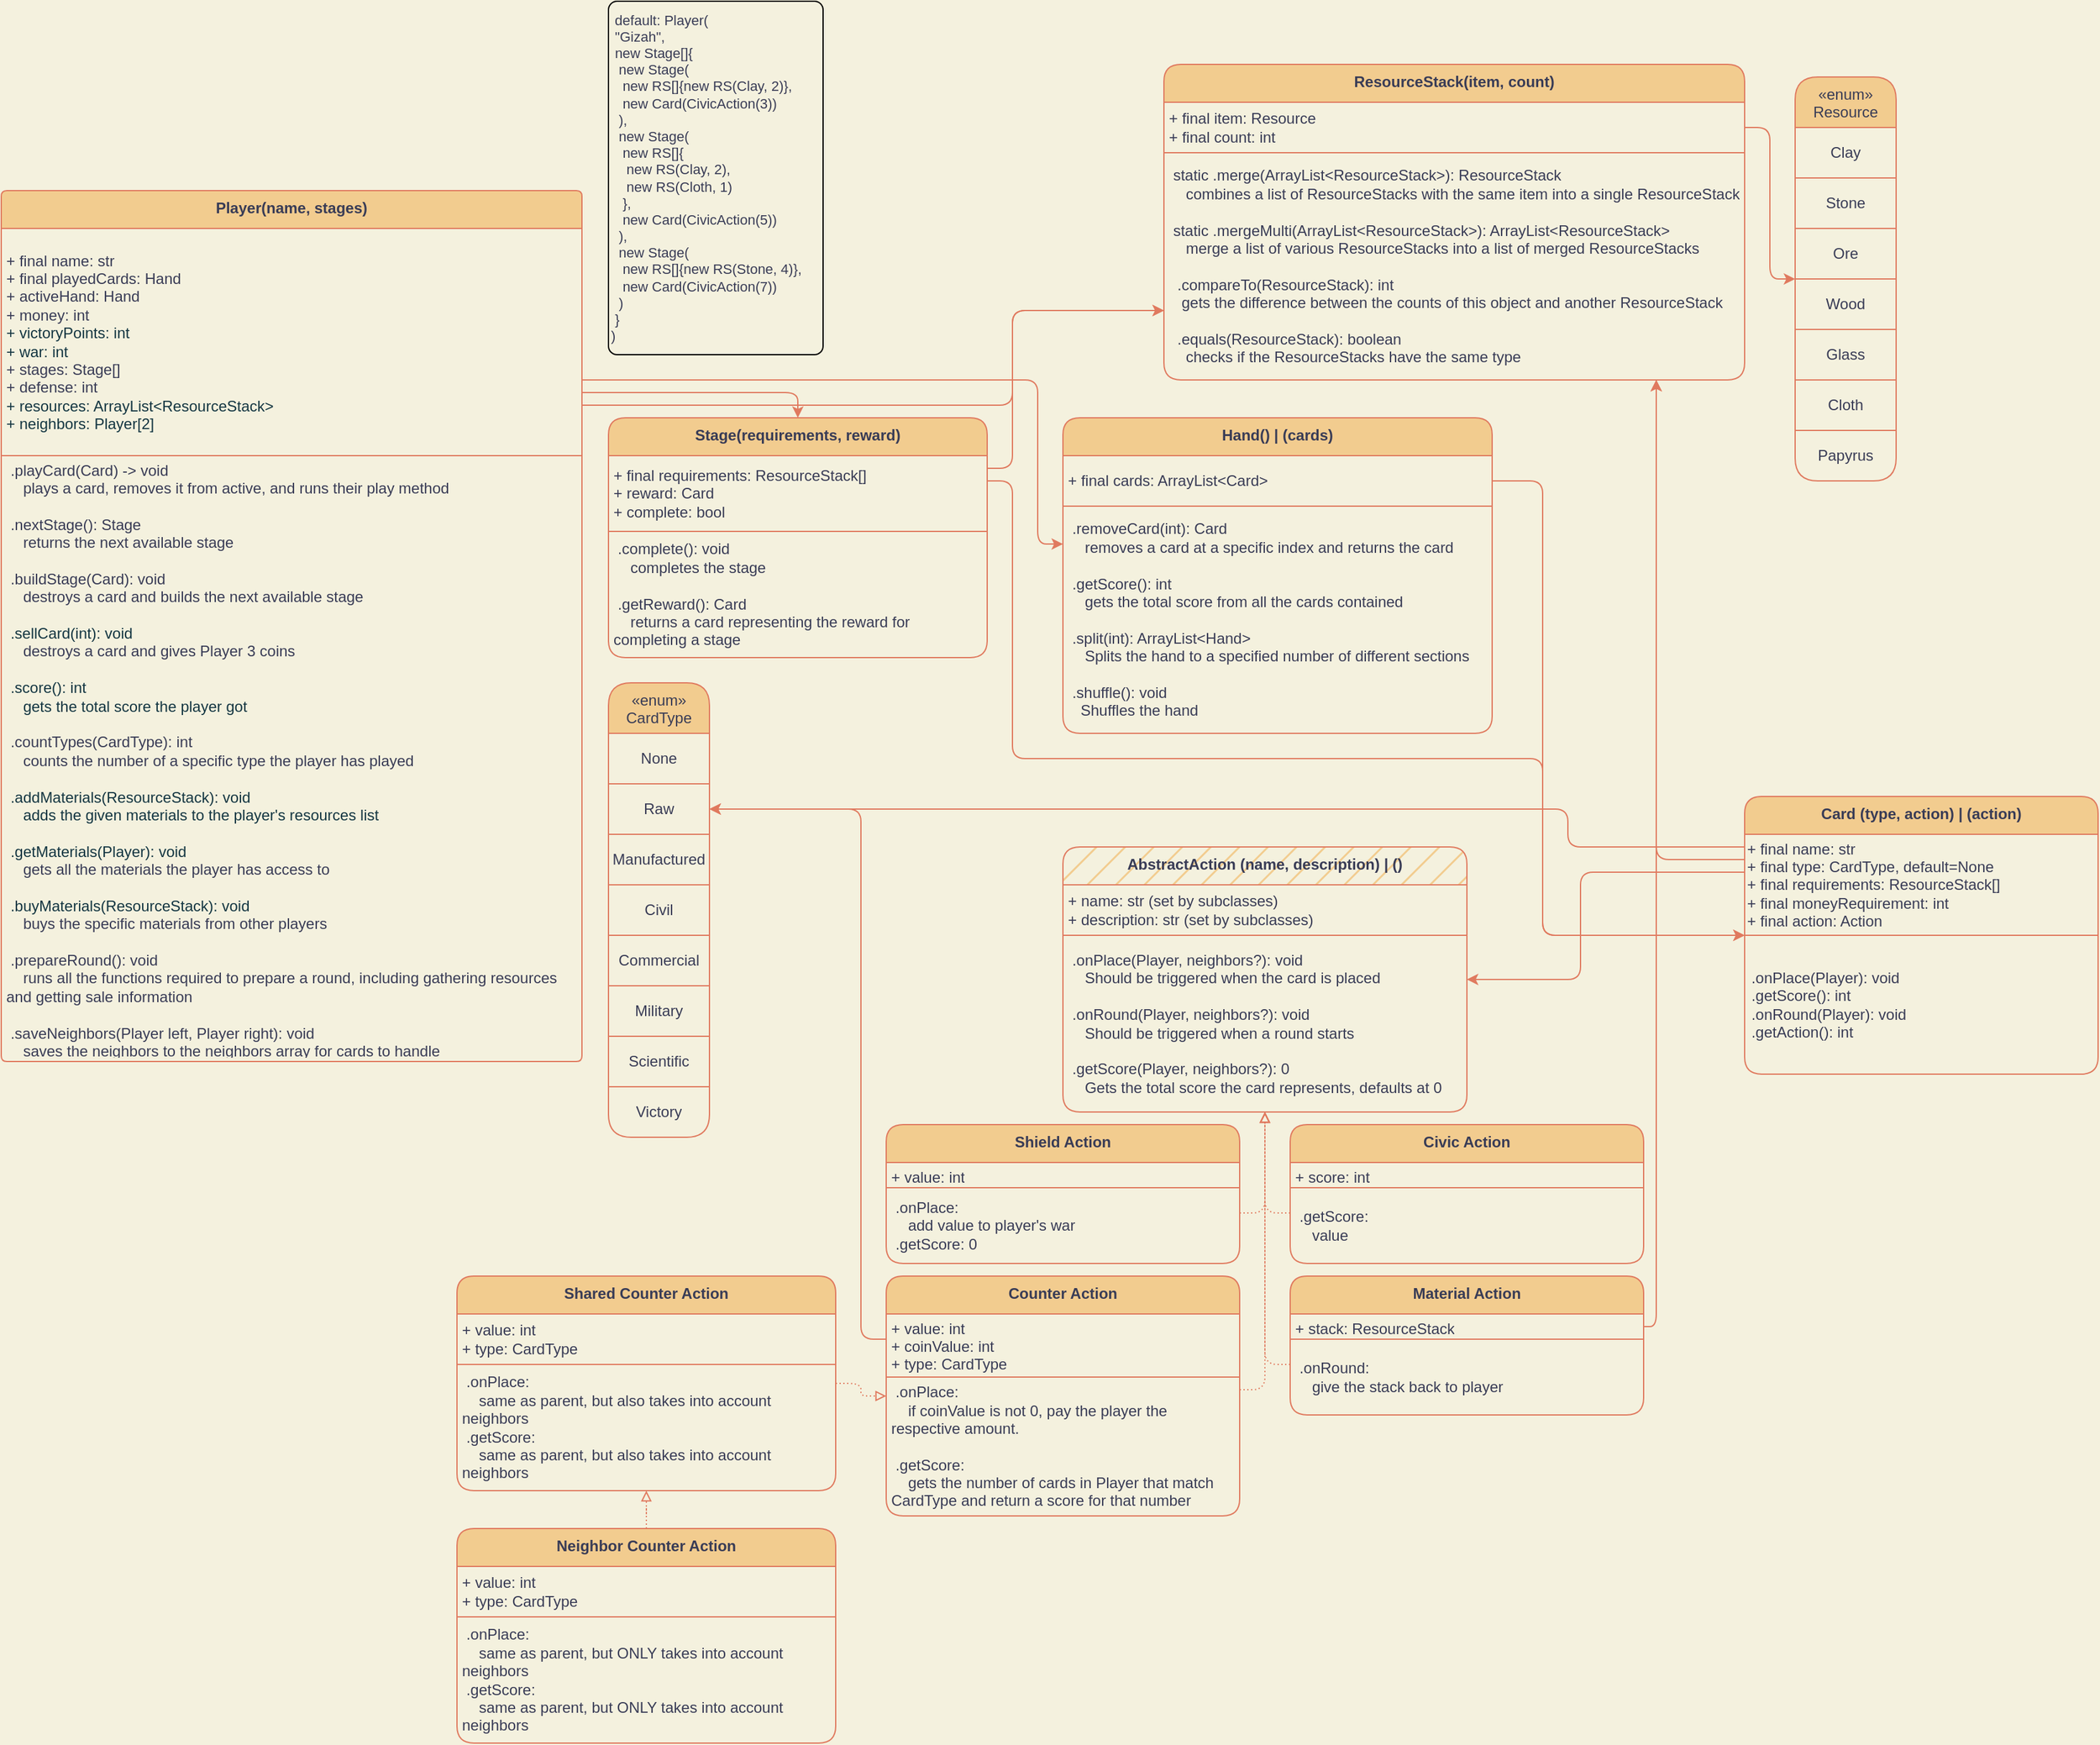 <mxfile version="21.2.8" type="device">
  <diagram id="R2lEEEUBdFMjLlhIrx00" name="Page-1">
    <mxGraphModel dx="1434" dy="1725" grid="1" gridSize="5" guides="1" tooltips="1" connect="1" arrows="1" fold="1" page="1" pageScale="1" pageWidth="1100" pageHeight="850" background="#F4F1DE" math="1" shadow="0" extFonts="Permanent Marker^https://fonts.googleapis.com/css?family=Permanent+Marker">
      <root>
        <mxCell id="0" />
        <mxCell id="1" parent="0" />
        <mxCell id="bpWkmBC9J1Y-tORT5dhZ-85" value="«enum»&#xa;Resource" style="shape=table;startSize=40;container=1;collapsible=0;childLayout=tableLayout;labelBackgroundColor=none;fillColor=#F2CC8F;strokeColor=#E07A5F;fontColor=#393C56;rounded=1;" parent="1" vertex="1">
          <mxGeometry x="1440" y="-180" width="80" height="320" as="geometry" />
        </mxCell>
        <mxCell id="bpWkmBC9J1Y-tORT5dhZ-86" value="" style="shape=tableRow;horizontal=0;startSize=0;swimlaneHead=0;swimlaneBody=0;top=0;left=0;bottom=0;right=0;collapsible=0;dropTarget=0;fillColor=none;points=[[0,0.5],[1,0.5]];portConstraint=eastwest;labelBackgroundColor=none;strokeColor=#E07A5F;fontColor=#393C56;rounded=1;" parent="bpWkmBC9J1Y-tORT5dhZ-85" vertex="1">
          <mxGeometry y="40" width="80" height="40" as="geometry" />
        </mxCell>
        <mxCell id="bpWkmBC9J1Y-tORT5dhZ-87" value="Clay" style="shape=partialRectangle;html=1;whiteSpace=wrap;connectable=0;overflow=hidden;fillColor=none;top=0;left=0;bottom=0;right=0;pointerEvents=1;labelBackgroundColor=none;strokeColor=#E07A5F;fontColor=#393C56;rounded=1;" parent="bpWkmBC9J1Y-tORT5dhZ-86" vertex="1">
          <mxGeometry width="80" height="40" as="geometry">
            <mxRectangle width="80" height="40" as="alternateBounds" />
          </mxGeometry>
        </mxCell>
        <mxCell id="bpWkmBC9J1Y-tORT5dhZ-88" value="" style="shape=tableRow;horizontal=0;startSize=0;swimlaneHead=0;swimlaneBody=0;top=0;left=0;bottom=0;right=0;collapsible=0;dropTarget=0;fillColor=none;points=[[0,0.5],[1,0.5]];portConstraint=eastwest;labelBackgroundColor=none;strokeColor=#E07A5F;fontColor=#393C56;rounded=1;" parent="bpWkmBC9J1Y-tORT5dhZ-85" vertex="1">
          <mxGeometry y="80" width="80" height="40" as="geometry" />
        </mxCell>
        <mxCell id="bpWkmBC9J1Y-tORT5dhZ-89" value="Stone" style="shape=partialRectangle;html=1;whiteSpace=wrap;connectable=0;overflow=hidden;fillColor=none;top=0;left=0;bottom=0;right=0;pointerEvents=1;labelBackgroundColor=none;strokeColor=#E07A5F;fontColor=#393C56;rounded=1;" parent="bpWkmBC9J1Y-tORT5dhZ-88" vertex="1">
          <mxGeometry width="80" height="40" as="geometry">
            <mxRectangle width="80" height="40" as="alternateBounds" />
          </mxGeometry>
        </mxCell>
        <mxCell id="bpWkmBC9J1Y-tORT5dhZ-90" value="" style="shape=tableRow;horizontal=0;startSize=0;swimlaneHead=0;swimlaneBody=0;top=0;left=0;bottom=0;right=0;collapsible=0;dropTarget=0;fillColor=none;points=[[0,0.5],[1,0.5]];portConstraint=eastwest;labelBackgroundColor=none;strokeColor=#E07A5F;fontColor=#393C56;rounded=1;" parent="bpWkmBC9J1Y-tORT5dhZ-85" vertex="1">
          <mxGeometry y="120" width="80" height="40" as="geometry" />
        </mxCell>
        <mxCell id="bpWkmBC9J1Y-tORT5dhZ-91" value="Ore" style="shape=partialRectangle;html=1;whiteSpace=wrap;connectable=0;overflow=hidden;fillColor=none;top=0;left=0;bottom=0;right=0;pointerEvents=1;labelBackgroundColor=none;strokeColor=#E07A5F;fontColor=#393C56;rounded=1;" parent="bpWkmBC9J1Y-tORT5dhZ-90" vertex="1">
          <mxGeometry width="80" height="40" as="geometry">
            <mxRectangle width="80" height="40" as="alternateBounds" />
          </mxGeometry>
        </mxCell>
        <mxCell id="bpWkmBC9J1Y-tORT5dhZ-92" value="" style="shape=tableRow;horizontal=0;startSize=0;swimlaneHead=0;swimlaneBody=0;top=0;left=0;bottom=0;right=0;collapsible=0;dropTarget=0;fillColor=none;points=[[0,0.5],[1,0.5]];portConstraint=eastwest;labelBackgroundColor=none;strokeColor=#E07A5F;fontColor=#393C56;rounded=1;" parent="bpWkmBC9J1Y-tORT5dhZ-85" vertex="1">
          <mxGeometry y="160" width="80" height="40" as="geometry" />
        </mxCell>
        <mxCell id="bpWkmBC9J1Y-tORT5dhZ-93" value="Wood" style="shape=partialRectangle;html=1;whiteSpace=wrap;connectable=0;overflow=hidden;fillColor=none;top=0;left=0;bottom=0;right=0;pointerEvents=1;labelBackgroundColor=none;strokeColor=#E07A5F;fontColor=#393C56;rounded=1;" parent="bpWkmBC9J1Y-tORT5dhZ-92" vertex="1">
          <mxGeometry width="80" height="40" as="geometry">
            <mxRectangle width="80" height="40" as="alternateBounds" />
          </mxGeometry>
        </mxCell>
        <mxCell id="bpWkmBC9J1Y-tORT5dhZ-94" value="" style="shape=tableRow;horizontal=0;startSize=0;swimlaneHead=0;swimlaneBody=0;top=0;left=0;bottom=0;right=0;collapsible=0;dropTarget=0;fillColor=none;points=[[0,0.5],[1,0.5]];portConstraint=eastwest;labelBackgroundColor=none;strokeColor=#E07A5F;fontColor=#393C56;rounded=1;" parent="bpWkmBC9J1Y-tORT5dhZ-85" vertex="1">
          <mxGeometry y="200" width="80" height="40" as="geometry" />
        </mxCell>
        <mxCell id="bpWkmBC9J1Y-tORT5dhZ-95" value="Glass" style="shape=partialRectangle;html=1;whiteSpace=wrap;connectable=0;overflow=hidden;fillColor=none;top=0;left=0;bottom=0;right=0;pointerEvents=1;labelBackgroundColor=none;strokeColor=#E07A5F;fontColor=#393C56;rounded=1;" parent="bpWkmBC9J1Y-tORT5dhZ-94" vertex="1">
          <mxGeometry width="80" height="40" as="geometry">
            <mxRectangle width="80" height="40" as="alternateBounds" />
          </mxGeometry>
        </mxCell>
        <mxCell id="bpWkmBC9J1Y-tORT5dhZ-96" value="" style="shape=tableRow;horizontal=0;startSize=0;swimlaneHead=0;swimlaneBody=0;top=0;left=0;bottom=0;right=0;collapsible=0;dropTarget=0;fillColor=none;points=[[0,0.5],[1,0.5]];portConstraint=eastwest;labelBackgroundColor=none;strokeColor=#E07A5F;fontColor=#393C56;rounded=1;" parent="bpWkmBC9J1Y-tORT5dhZ-85" vertex="1">
          <mxGeometry y="240" width="80" height="40" as="geometry" />
        </mxCell>
        <mxCell id="bpWkmBC9J1Y-tORT5dhZ-97" value="Cloth" style="shape=partialRectangle;html=1;whiteSpace=wrap;connectable=0;overflow=hidden;fillColor=none;top=0;left=0;bottom=0;right=0;pointerEvents=1;labelBackgroundColor=none;strokeColor=#E07A5F;fontColor=#393C56;rounded=1;" parent="bpWkmBC9J1Y-tORT5dhZ-96" vertex="1">
          <mxGeometry width="80" height="40" as="geometry">
            <mxRectangle width="80" height="40" as="alternateBounds" />
          </mxGeometry>
        </mxCell>
        <mxCell id="bpWkmBC9J1Y-tORT5dhZ-98" value="" style="shape=tableRow;horizontal=0;startSize=0;swimlaneHead=0;swimlaneBody=0;top=0;left=0;bottom=0;right=0;collapsible=0;dropTarget=0;fillColor=none;points=[[0,0.5],[1,0.5]];portConstraint=eastwest;labelBackgroundColor=none;strokeColor=#E07A5F;fontColor=#393C56;rounded=1;" parent="bpWkmBC9J1Y-tORT5dhZ-85" vertex="1">
          <mxGeometry y="280" width="80" height="40" as="geometry" />
        </mxCell>
        <mxCell id="bpWkmBC9J1Y-tORT5dhZ-99" value="Papyrus" style="shape=partialRectangle;html=1;whiteSpace=wrap;connectable=0;overflow=hidden;fillColor=none;top=0;left=0;bottom=0;right=0;pointerEvents=1;labelBackgroundColor=none;strokeColor=#E07A5F;fontColor=#393C56;rounded=1;" parent="bpWkmBC9J1Y-tORT5dhZ-98" vertex="1">
          <mxGeometry width="80" height="40" as="geometry">
            <mxRectangle width="80" height="40" as="alternateBounds" />
          </mxGeometry>
        </mxCell>
        <mxCell id="bpWkmBC9J1Y-tORT5dhZ-109" value="«enum»&#xa;CardType" style="shape=table;startSize=40;container=1;collapsible=0;childLayout=tableLayout;labelBackgroundColor=none;fillColor=#F2CC8F;strokeColor=#E07A5F;fontColor=#393C56;rounded=1;" parent="1" vertex="1">
          <mxGeometry x="500" y="300" width="80" height="360" as="geometry" />
        </mxCell>
        <mxCell id="yg4UU_rE1N4tUH1ldanF-36" style="shape=tableRow;horizontal=0;startSize=0;swimlaneHead=0;swimlaneBody=0;top=0;left=0;bottom=0;right=0;collapsible=0;dropTarget=0;fillColor=none;points=[[0,0.5],[1,0.5]];portConstraint=eastwest;labelBackgroundColor=none;strokeColor=#E07A5F;fontColor=#393C56;rounded=1;" parent="bpWkmBC9J1Y-tORT5dhZ-109" vertex="1">
          <mxGeometry y="40" width="80" height="40" as="geometry" />
        </mxCell>
        <mxCell id="yg4UU_rE1N4tUH1ldanF-37" value="None" style="shape=partialRectangle;html=1;whiteSpace=wrap;connectable=0;overflow=hidden;fillColor=none;top=0;left=0;bottom=0;right=0;pointerEvents=1;labelBackgroundColor=none;strokeColor=#E07A5F;fontColor=#393C56;rounded=1;" parent="yg4UU_rE1N4tUH1ldanF-36" vertex="1">
          <mxGeometry width="80" height="40" as="geometry">
            <mxRectangle width="80" height="40" as="alternateBounds" />
          </mxGeometry>
        </mxCell>
        <mxCell id="Q0wWc361tSePcyOyGmPR-1" style="shape=tableRow;horizontal=0;startSize=0;swimlaneHead=0;swimlaneBody=0;top=0;left=0;bottom=0;right=0;collapsible=0;dropTarget=0;fillColor=none;points=[[0,0.5],[1,0.5]];portConstraint=eastwest;labelBackgroundColor=none;strokeColor=#E07A5F;fontColor=#393C56;rounded=1;" parent="bpWkmBC9J1Y-tORT5dhZ-109" vertex="1">
          <mxGeometry y="80" width="80" height="40" as="geometry" />
        </mxCell>
        <mxCell id="Q0wWc361tSePcyOyGmPR-2" value="Raw" style="shape=partialRectangle;html=1;whiteSpace=wrap;connectable=0;overflow=hidden;fillColor=none;top=0;left=0;bottom=0;right=0;pointerEvents=1;labelBackgroundColor=none;strokeColor=#E07A5F;fontColor=#393C56;rounded=1;" parent="Q0wWc361tSePcyOyGmPR-1" vertex="1">
          <mxGeometry width="80" height="40" as="geometry">
            <mxRectangle width="80" height="40" as="alternateBounds" />
          </mxGeometry>
        </mxCell>
        <mxCell id="Q0wWc361tSePcyOyGmPR-4" style="shape=tableRow;horizontal=0;startSize=0;swimlaneHead=0;swimlaneBody=0;top=0;left=0;bottom=0;right=0;collapsible=0;dropTarget=0;fillColor=none;points=[[0,0.5],[1,0.5]];portConstraint=eastwest;labelBackgroundColor=none;strokeColor=#E07A5F;fontColor=#393C56;rounded=1;" parent="bpWkmBC9J1Y-tORT5dhZ-109" vertex="1">
          <mxGeometry y="120" width="80" height="40" as="geometry" />
        </mxCell>
        <mxCell id="Q0wWc361tSePcyOyGmPR-5" value="Manufactured" style="shape=partialRectangle;html=1;whiteSpace=wrap;connectable=0;overflow=hidden;fillColor=none;top=0;left=0;bottom=0;right=0;pointerEvents=1;labelBackgroundColor=none;strokeColor=#E07A5F;fontColor=#393C56;rounded=1;" parent="Q0wWc361tSePcyOyGmPR-4" vertex="1">
          <mxGeometry width="80" height="40" as="geometry">
            <mxRectangle width="80" height="40" as="alternateBounds" />
          </mxGeometry>
        </mxCell>
        <mxCell id="bpWkmBC9J1Y-tORT5dhZ-110" value="" style="shape=tableRow;horizontal=0;startSize=0;swimlaneHead=0;swimlaneBody=0;top=0;left=0;bottom=0;right=0;collapsible=0;dropTarget=0;fillColor=none;points=[[0,0.5],[1,0.5]];portConstraint=eastwest;labelBackgroundColor=none;strokeColor=#E07A5F;fontColor=#393C56;rounded=1;" parent="bpWkmBC9J1Y-tORT5dhZ-109" vertex="1">
          <mxGeometry y="160" width="80" height="40" as="geometry" />
        </mxCell>
        <mxCell id="bpWkmBC9J1Y-tORT5dhZ-111" value="Civil" style="shape=partialRectangle;html=1;whiteSpace=wrap;connectable=0;overflow=hidden;fillColor=none;top=0;left=0;bottom=0;right=0;pointerEvents=1;labelBackgroundColor=none;strokeColor=#E07A5F;fontColor=#393C56;rounded=1;" parent="bpWkmBC9J1Y-tORT5dhZ-110" vertex="1">
          <mxGeometry width="80" height="40" as="geometry">
            <mxRectangle width="80" height="40" as="alternateBounds" />
          </mxGeometry>
        </mxCell>
        <mxCell id="bpWkmBC9J1Y-tORT5dhZ-112" value="" style="shape=tableRow;horizontal=0;startSize=0;swimlaneHead=0;swimlaneBody=0;top=0;left=0;bottom=0;right=0;collapsible=0;dropTarget=0;fillColor=none;points=[[0,0.5],[1,0.5]];portConstraint=eastwest;labelBackgroundColor=none;strokeColor=#E07A5F;fontColor=#393C56;rounded=1;" parent="bpWkmBC9J1Y-tORT5dhZ-109" vertex="1">
          <mxGeometry y="200" width="80" height="40" as="geometry" />
        </mxCell>
        <mxCell id="bpWkmBC9J1Y-tORT5dhZ-113" value="Commercial" style="shape=partialRectangle;html=1;whiteSpace=wrap;connectable=0;overflow=hidden;fillColor=none;top=0;left=0;bottom=0;right=0;pointerEvents=1;labelBackgroundColor=none;strokeColor=#E07A5F;fontColor=#393C56;rounded=1;" parent="bpWkmBC9J1Y-tORT5dhZ-112" vertex="1">
          <mxGeometry width="80" height="40" as="geometry">
            <mxRectangle width="80" height="40" as="alternateBounds" />
          </mxGeometry>
        </mxCell>
        <mxCell id="bpWkmBC9J1Y-tORT5dhZ-114" value="" style="shape=tableRow;horizontal=0;startSize=0;swimlaneHead=0;swimlaneBody=0;top=0;left=0;bottom=0;right=0;collapsible=0;dropTarget=0;fillColor=none;points=[[0,0.5],[1,0.5]];portConstraint=eastwest;labelBackgroundColor=none;strokeColor=#E07A5F;fontColor=#393C56;rounded=1;" parent="bpWkmBC9J1Y-tORT5dhZ-109" vertex="1">
          <mxGeometry y="240" width="80" height="40" as="geometry" />
        </mxCell>
        <mxCell id="bpWkmBC9J1Y-tORT5dhZ-115" value="Military&lt;br&gt;" style="shape=partialRectangle;html=1;whiteSpace=wrap;connectable=0;overflow=hidden;fillColor=none;top=0;left=0;bottom=0;right=0;pointerEvents=1;labelBackgroundColor=none;strokeColor=#E07A5F;fontColor=#393C56;rounded=1;" parent="bpWkmBC9J1Y-tORT5dhZ-114" vertex="1">
          <mxGeometry width="80" height="40" as="geometry">
            <mxRectangle width="80" height="40" as="alternateBounds" />
          </mxGeometry>
        </mxCell>
        <mxCell id="bpWkmBC9J1Y-tORT5dhZ-116" value="" style="shape=tableRow;horizontal=0;startSize=0;swimlaneHead=0;swimlaneBody=0;top=0;left=0;bottom=0;right=0;collapsible=0;dropTarget=0;fillColor=none;points=[[0,0.5],[1,0.5]];portConstraint=eastwest;labelBackgroundColor=none;strokeColor=#E07A5F;fontColor=#393C56;rounded=1;" parent="bpWkmBC9J1Y-tORT5dhZ-109" vertex="1">
          <mxGeometry y="280" width="80" height="40" as="geometry" />
        </mxCell>
        <mxCell id="bpWkmBC9J1Y-tORT5dhZ-117" value="Scientific" style="shape=partialRectangle;html=1;whiteSpace=wrap;connectable=0;overflow=hidden;fillColor=none;top=0;left=0;bottom=0;right=0;pointerEvents=1;labelBackgroundColor=none;strokeColor=#E07A5F;fontColor=#393C56;rounded=1;" parent="bpWkmBC9J1Y-tORT5dhZ-116" vertex="1">
          <mxGeometry width="80" height="40" as="geometry">
            <mxRectangle width="80" height="40" as="alternateBounds" />
          </mxGeometry>
        </mxCell>
        <mxCell id="bpWkmBC9J1Y-tORT5dhZ-118" value="" style="shape=tableRow;horizontal=0;startSize=0;swimlaneHead=0;swimlaneBody=0;top=0;left=0;bottom=0;right=0;collapsible=0;dropTarget=0;fillColor=none;points=[[0,0.5],[1,0.5]];portConstraint=eastwest;labelBackgroundColor=none;strokeColor=#E07A5F;fontColor=#393C56;rounded=1;" parent="bpWkmBC9J1Y-tORT5dhZ-109" vertex="1">
          <mxGeometry y="320" width="80" height="40" as="geometry" />
        </mxCell>
        <mxCell id="bpWkmBC9J1Y-tORT5dhZ-119" value="Victory" style="shape=partialRectangle;html=1;whiteSpace=wrap;connectable=0;overflow=hidden;fillColor=none;top=0;left=0;bottom=0;right=0;pointerEvents=1;labelBackgroundColor=none;strokeColor=#E07A5F;fontColor=#393C56;rounded=1;" parent="bpWkmBC9J1Y-tORT5dhZ-118" vertex="1">
          <mxGeometry width="80" height="40" as="geometry">
            <mxRectangle width="80" height="40" as="alternateBounds" />
          </mxGeometry>
        </mxCell>
        <mxCell id="31" value="ResourceStack(item, count)" style="shape=table;startSize=30;container=1;collapsible=0;childLayout=tableLayout;strokeColor=#E07A5F;fillColor=#F2CC8F;verticalAlign=top;fontColor=#393C56;fontStyle=1;glass=0;shadow=0;labelBackgroundColor=none;rounded=1;" parent="1" vertex="1">
          <mxGeometry x="940" y="-190" width="460" height="250" as="geometry" />
        </mxCell>
        <mxCell id="32" value="" style="shape=tableRow;horizontal=0;startSize=0;swimlaneHead=0;swimlaneBody=0;top=0;left=0;bottom=0;right=0;collapsible=0;dropTarget=0;fillColor=none;points=[[0,0.5],[1,0.5]];portConstraint=eastwest;strokeColor=#E07A5F;labelBackgroundColor=none;fontColor=#393C56;rounded=1;" parent="31" vertex="1">
          <mxGeometry y="30" width="460" height="40" as="geometry" />
        </mxCell>
        <mxCell id="33" value="&lt;span style=&quot;color: rgb(57, 60, 86);&quot;&gt;+ final item: Resource&lt;/span&gt;&lt;br style=&quot;color: rgb(57, 60, 86);&quot;&gt;&lt;span style=&quot;color: rgb(57, 60, 86);&quot;&gt;+ final count: int&lt;/span&gt;" style="shape=partialRectangle;html=1;whiteSpace=wrap;connectable=0;overflow=hidden;fillColor=none;top=0;left=0;bottom=0;right=0;pointerEvents=1;strokeColor=#E07A5F;align=left;labelBackgroundColor=none;fontColor=#393C56;rounded=1;spacing=4;" parent="32" vertex="1">
          <mxGeometry width="460" height="40" as="geometry">
            <mxRectangle width="460" height="40" as="alternateBounds" />
          </mxGeometry>
        </mxCell>
        <mxCell id="34" value="" style="shape=tableRow;horizontal=0;startSize=0;swimlaneHead=0;swimlaneBody=0;top=0;left=0;bottom=0;right=0;collapsible=0;dropTarget=0;fillColor=none;points=[[0,0.5],[1,0.5]];portConstraint=eastwest;strokeColor=#E07A5F;labelBackgroundColor=none;fontColor=#393C56;rounded=1;" parent="31" vertex="1">
          <mxGeometry y="70" width="460" height="180" as="geometry" />
        </mxCell>
        <mxCell id="35" value="&lt;span style=&quot;color: rgb(57, 60, 86);&quot;&gt;&amp;nbsp;static .merge(ArrayList&amp;lt;ResourceStack&amp;gt;): ResourceStack&lt;br&gt;&lt;/span&gt;&amp;nbsp; &amp;nbsp; combines a list of ResourceStacks with the same item into a single ResourceStack&lt;br&gt;&amp;nbsp;&lt;br style=&quot;color: rgb(57, 60, 86);&quot;&gt;&lt;span style=&quot;color: rgb(57, 60, 86);&quot;&gt;&amp;nbsp;static .mergeMulti(ArrayList&amp;lt;ResourceStack&amp;gt;): ArrayList&amp;lt;ResourceStack&amp;gt;&lt;br&gt;&amp;nbsp; &amp;nbsp; merge a list of various ResourceStacks into a list of merged ResourceStacks&lt;br&gt;&lt;br&gt;&amp;nbsp; .compareTo(ResourceStack): int&lt;br&gt;&amp;nbsp; &amp;nbsp;gets the difference between the counts of this object and another ResourceStack&lt;br&gt;&lt;br&gt;&amp;nbsp; .equals(ResourceStack): boolean&lt;br&gt;&amp;nbsp; &amp;nbsp; checks if the ResourceStacks have the same type&lt;br&gt;&lt;/span&gt;" style="shape=partialRectangle;html=1;whiteSpace=wrap;connectable=0;overflow=hidden;fillColor=none;top=0;left=0;bottom=0;right=0;pointerEvents=1;strokeColor=#E07A5F;align=left;labelBackgroundColor=none;fontColor=#393C56;rounded=1;spacing=4;" parent="34" vertex="1">
          <mxGeometry width="460" height="180" as="geometry">
            <mxRectangle width="460" height="180" as="alternateBounds" />
          </mxGeometry>
        </mxCell>
        <mxCell id="xtytKV2XTSaC4za60rfv-38" value="Stage(requirements, reward)" style="shape=table;startSize=30;container=1;collapsible=0;childLayout=tableLayout;strokeColor=#E07A5F;fillColor=#F2CC8F;verticalAlign=top;fontColor=#393C56;fontStyle=1;glass=0;shadow=0;labelBackgroundColor=none;rounded=1;" parent="1" vertex="1">
          <mxGeometry x="500" y="90" width="300" height="190" as="geometry" />
        </mxCell>
        <mxCell id="xtytKV2XTSaC4za60rfv-39" value="" style="shape=tableRow;horizontal=0;startSize=0;swimlaneHead=0;swimlaneBody=0;top=0;left=0;bottom=0;right=0;collapsible=0;dropTarget=0;fillColor=none;points=[[0,0.5],[1,0.5]];portConstraint=eastwest;strokeColor=#E07A5F;labelBackgroundColor=none;fontColor=#393C56;rounded=1;" parent="xtytKV2XTSaC4za60rfv-38" vertex="1">
          <mxGeometry y="30" width="300" height="60" as="geometry" />
        </mxCell>
        <mxCell id="xtytKV2XTSaC4za60rfv-40" value="+ final requirements: ResourceStack[]&lt;br style=&quot;border-color: var(--border-color);&quot;&gt;+ reward: Card&lt;br&gt;+ complete: bool" style="shape=partialRectangle;html=1;whiteSpace=wrap;connectable=0;overflow=hidden;fillColor=none;top=0;left=0;bottom=0;right=0;pointerEvents=1;strokeColor=#E07A5F;align=left;labelBackgroundColor=none;fontColor=#393C56;rounded=1;spacing=4;" parent="xtytKV2XTSaC4za60rfv-39" vertex="1">
          <mxGeometry width="300" height="60" as="geometry">
            <mxRectangle width="300" height="60" as="alternateBounds" />
          </mxGeometry>
        </mxCell>
        <mxCell id="xtytKV2XTSaC4za60rfv-41" value="" style="shape=tableRow;horizontal=0;startSize=0;swimlaneHead=0;swimlaneBody=0;top=0;left=0;bottom=0;right=0;collapsible=0;dropTarget=0;fillColor=none;points=[[0,0.5],[1,0.5]];portConstraint=eastwest;strokeColor=#E07A5F;labelBackgroundColor=none;fontColor=#393C56;rounded=1;" parent="xtytKV2XTSaC4za60rfv-38" vertex="1">
          <mxGeometry y="90" width="300" height="100" as="geometry" />
        </mxCell>
        <mxCell id="xtytKV2XTSaC4za60rfv-42" value="&amp;nbsp;.complete(): void&lt;br&gt;&amp;nbsp; &amp;nbsp; completes the stage&lt;br&gt;&lt;br style=&quot;border-color: var(--border-color);&quot;&gt;&amp;nbsp;.getReward(): Card&lt;br&gt;&amp;nbsp; &amp;nbsp; returns a card representing the reward for completing a stage" style="shape=partialRectangle;html=1;whiteSpace=wrap;connectable=0;overflow=hidden;fillColor=none;top=0;left=0;bottom=0;right=0;pointerEvents=1;strokeColor=#E07A5F;align=left;labelBackgroundColor=none;fontColor=#393C56;rounded=1;spacing=4;" parent="xtytKV2XTSaC4za60rfv-41" vertex="1">
          <mxGeometry width="300" height="100" as="geometry">
            <mxRectangle width="300" height="100" as="alternateBounds" />
          </mxGeometry>
        </mxCell>
        <mxCell id="xtytKV2XTSaC4za60rfv-49" style="edgeStyle=orthogonalEdgeStyle;shape=connector;rounded=1;orthogonalLoop=1;jettySize=auto;html=1;labelBackgroundColor=default;strokeColor=#E07A5F;fontFamily=Helvetica;fontSize=11;fontColor=#393C56;endArrow=classic;fillColor=#F2CC8F;" parent="1" source="32" target="bpWkmBC9J1Y-tORT5dhZ-85" edge="1">
          <mxGeometry relative="1" as="geometry" />
        </mxCell>
        <mxCell id="xtytKV2XTSaC4za60rfv-51" value="Player(name, stages)" style="shape=table;startSize=30;container=1;collapsible=0;childLayout=tableLayout;strokeColor=#E07A5F;fillColor=#F2CC8F;verticalAlign=top;fontColor=#393C56;fontStyle=1;glass=0;shadow=0;labelBackgroundColor=none;rounded=1;arcSize=5;" parent="1" vertex="1">
          <mxGeometry x="19" y="-90" width="460" height="690" as="geometry" />
        </mxCell>
        <mxCell id="xtytKV2XTSaC4za60rfv-52" value="" style="shape=tableRow;horizontal=0;startSize=0;swimlaneHead=0;swimlaneBody=0;top=0;left=0;bottom=0;right=0;collapsible=0;dropTarget=0;fillColor=none;points=[[0,0.5],[1,0.5]];portConstraint=eastwest;strokeColor=#E07A5F;labelBackgroundColor=none;fontColor=#393C56;rounded=1;" parent="xtytKV2XTSaC4za60rfv-51" vertex="1">
          <mxGeometry y="30" width="460" height="180" as="geometry" />
        </mxCell>
        <mxCell id="xtytKV2XTSaC4za60rfv-53" value="+ final name: str&lt;br style=&quot;border-color: var(--border-color);&quot;&gt;+ final playedCards: Hand&lt;br style=&quot;border-color: var(--border-color);&quot;&gt;+ activeHand: Hand&lt;br style=&quot;border-color: var(--border-color);&quot;&gt;+ money: int&lt;br style=&quot;border-color: var(--border-color);&quot;&gt;&lt;span style=&quot;border-color: var(--border-color); color: rgb(20, 54, 66);&quot;&gt;+ victoryPoints: int&lt;br style=&quot;border-color: var(--border-color);&quot;&gt;+ war: int&lt;br style=&quot;border-color: var(--border-color);&quot;&gt;&lt;/span&gt;+ stages: Stage[]&lt;br style=&quot;border-color: var(--border-color);&quot;&gt;+ defense: int&lt;br style=&quot;border-color: var(--border-color);&quot;&gt;&lt;span style=&quot;border-color: var(--border-color); color: rgb(20, 54, 66);&quot;&gt;+ resources: ArrayList&amp;lt;ResourceStack&amp;gt;&lt;br&gt;+ neighbors: Player[2]&lt;br&gt;&lt;/span&gt;" style="shape=partialRectangle;html=1;whiteSpace=wrap;connectable=0;overflow=hidden;fillColor=none;top=0;left=0;bottom=0;right=0;pointerEvents=1;strokeColor=#E07A5F;align=left;labelBackgroundColor=none;fontColor=#393C56;rounded=1;spacing=4;" parent="xtytKV2XTSaC4za60rfv-52" vertex="1">
          <mxGeometry width="460" height="180" as="geometry">
            <mxRectangle width="460" height="180" as="alternateBounds" />
          </mxGeometry>
        </mxCell>
        <mxCell id="xtytKV2XTSaC4za60rfv-54" value="" style="shape=tableRow;horizontal=0;startSize=0;swimlaneHead=0;swimlaneBody=0;top=0;left=0;bottom=0;right=0;collapsible=0;dropTarget=0;fillColor=none;points=[[0,0.5],[1,0.5]];portConstraint=eastwest;strokeColor=#E07A5F;labelBackgroundColor=none;fontColor=#393C56;rounded=1;" parent="xtytKV2XTSaC4za60rfv-51" vertex="1">
          <mxGeometry y="210" width="460" height="480" as="geometry" />
        </mxCell>
        <mxCell id="xtytKV2XTSaC4za60rfv-55" value="&amp;nbsp;.playCard(Card) -&amp;gt; void&lt;br&gt;&lt;span style=&quot;&quot;&gt;&lt;/span&gt;&lt;span style=&quot;&quot;&gt;&lt;/span&gt;&lt;span style=&quot;&quot;&gt;&lt;/span&gt;&amp;nbsp; &amp;nbsp; plays a card, removes it from active, and runs their play method&lt;br&gt;&lt;br&gt;&amp;nbsp;.nextStage(): Stage&lt;br&gt;&amp;nbsp; &amp;nbsp; returns the next available stage&lt;br&gt;&lt;br style=&quot;border-color: var(--border-color);&quot;&gt;&amp;nbsp;.buildStage(Card): void&lt;br&gt;&lt;span style=&quot;&quot;&gt;&lt;/span&gt;&lt;span style=&quot;&quot;&gt;&lt;/span&gt;&lt;span style=&quot;&quot;&gt;&lt;/span&gt;&amp;nbsp; &amp;nbsp; destroys a card and builds the next available stage&lt;br&gt;&lt;br style=&quot;border-color: var(--border-color); color: rgb(20, 54, 66);&quot;&gt;&lt;span style=&quot;border-color: var(--border-color); color: rgb(20, 54, 66);&quot;&gt;&amp;nbsp;.sellCard(int): void&lt;br&gt;&lt;/span&gt;&lt;span style=&quot;&quot;&gt;&lt;/span&gt;&lt;span style=&quot;&quot;&gt;&lt;/span&gt;&lt;span style=&quot;&quot;&gt;&lt;/span&gt;&amp;nbsp; &amp;nbsp; destroys a card and gives Player 3 coins&lt;br&gt;&lt;br style=&quot;border-color: var(--border-color); color: rgb(20, 54, 66);&quot;&gt;&lt;span style=&quot;border-color: var(--border-color); color: rgb(20, 54, 66);&quot;&gt;&amp;nbsp;.score(): int&lt;br&gt;&lt;span style=&quot;&quot;&gt;&lt;/span&gt;&lt;span style=&quot;&quot;&gt;&lt;/span&gt;&lt;span style=&quot;&quot;&gt;&lt;/span&gt;&amp;nbsp; &amp;nbsp; gets the total score the player got&lt;br&gt;&lt;br style=&quot;border-color: var(--border-color);&quot;&gt;&lt;/span&gt;&amp;nbsp;.countTypes(CardType): int&lt;br&gt;&lt;span style=&quot;&quot;&gt;&lt;/span&gt;&lt;span style=&quot;&quot;&gt;&lt;/span&gt;&lt;span style=&quot;&quot;&gt;&lt;/span&gt;&amp;nbsp; &amp;nbsp; counts the number of a specific type the player has played&lt;br&gt;&lt;br style=&quot;border-color: var(--border-color); color: rgb(20, 54, 66);&quot;&gt;&lt;span style=&quot;border-color: var(--border-color); color: rgb(20, 54, 66);&quot;&gt;&amp;nbsp;.addMaterials(ResourceStack): void&lt;span style=&quot;&quot;&gt; &lt;/span&gt;&lt;br&gt;&amp;nbsp; &amp;nbsp; adds the given materials to the player&#39;s resources list&lt;br&gt;&lt;span style=&quot;&quot;&gt; &lt;/span&gt;&lt;span style=&quot;&quot;&gt; &lt;/span&gt;&lt;span style=&quot;&quot;&gt; &lt;/span&gt;&lt;br style=&quot;border-color: var(--border-color);&quot;&gt;&amp;nbsp;.getMaterials(Player): void&lt;br&gt;&lt;/span&gt;&lt;span style=&quot;&quot;&gt;&lt;/span&gt;&amp;nbsp; &amp;nbsp; gets all the materials the player has access to&lt;br&gt;&lt;span style=&quot;white-space:pre&quot;&gt;&lt;/span&gt;&lt;br style=&quot;border-color: var(--border-color); color: rgb(20, 54, 66);&quot;&gt;&lt;span style=&quot;border-color: var(--border-color); color: rgb(20, 54, 66);&quot;&gt;&amp;nbsp;.buyMaterials(ResourceStack): void&lt;br&gt;&lt;/span&gt;&amp;nbsp; &amp;nbsp; buys the specific materials from other players&lt;br&gt;&lt;br style=&quot;border-color: var(--border-color); color: rgb(20, 54, 66);&quot;&gt;&amp;nbsp;.prepareRound(): void&lt;br&gt;&amp;nbsp; &amp;nbsp; runs all the functions required to prepare a round, including gathering resources and getting sale information&lt;br&gt;&lt;br&gt;&amp;nbsp;.saveNeighbors(Player left, Player right): void&lt;br&gt;&amp;nbsp; &amp;nbsp; saves the neighbors to the neighbors array for cards to handle" style="shape=partialRectangle;html=1;whiteSpace=wrap;connectable=0;overflow=hidden;fillColor=none;top=0;left=0;bottom=0;right=0;pointerEvents=1;strokeColor=#E07A5F;align=left;labelBackgroundColor=none;fontColor=#393C56;rounded=1;spacing=4;" parent="xtytKV2XTSaC4za60rfv-54" vertex="1">
          <mxGeometry width="460" height="480" as="geometry">
            <mxRectangle width="460" height="480" as="alternateBounds" />
          </mxGeometry>
        </mxCell>
        <mxCell id="xtytKV2XTSaC4za60rfv-60" value="Card (type, action) | (action)" style="shape=table;startSize=30;container=1;collapsible=0;childLayout=tableLayout;strokeColor=#E07A5F;fillColor=#F2CC8F;verticalAlign=top;fontColor=#393C56;fontStyle=1;glass=0;shadow=0;labelBackgroundColor=none;rounded=1;" parent="1" vertex="1">
          <mxGeometry x="1400" y="390" width="280" height="220" as="geometry" />
        </mxCell>
        <mxCell id="xtytKV2XTSaC4za60rfv-61" value="" style="shape=tableRow;horizontal=0;startSize=0;swimlaneHead=0;swimlaneBody=0;top=0;left=0;bottom=0;right=0;collapsible=0;dropTarget=0;fillColor=none;points=[[0,0.5],[1,0.5]];portConstraint=eastwest;strokeColor=#E07A5F;labelBackgroundColor=none;fontColor=#393C56;rounded=1;" parent="xtytKV2XTSaC4za60rfv-60" vertex="1">
          <mxGeometry y="30" width="280" height="80" as="geometry" />
        </mxCell>
        <mxCell id="xtytKV2XTSaC4za60rfv-62" value="+ final name: str&lt;br style=&quot;border-color: var(--border-color);&quot;&gt;+ final type: CardType, default=None&lt;br style=&quot;border-color: var(--border-color);&quot;&gt;+ final requirements: ResourceStack[]&lt;br style=&quot;border-color: var(--border-color);&quot;&gt;+ final moneyRequirement: int&lt;br style=&quot;border-color: var(--border-color);&quot;&gt;+ final action: Action" style="shape=partialRectangle;html=1;whiteSpace=wrap;connectable=0;overflow=hidden;fillColor=none;top=0;left=0;bottom=0;right=0;pointerEvents=1;strokeColor=#E07A5F;align=left;labelBackgroundColor=none;fontColor=#393C56;rounded=1;" parent="xtytKV2XTSaC4za60rfv-61" vertex="1">
          <mxGeometry width="280" height="80" as="geometry">
            <mxRectangle width="280" height="80" as="alternateBounds" />
          </mxGeometry>
        </mxCell>
        <mxCell id="xtytKV2XTSaC4za60rfv-63" value="" style="shape=tableRow;horizontal=0;startSize=0;swimlaneHead=0;swimlaneBody=0;top=0;left=0;bottom=0;right=0;collapsible=0;dropTarget=0;fillColor=none;points=[[0,0.5],[1,0.5]];portConstraint=eastwest;strokeColor=#E07A5F;labelBackgroundColor=none;fontColor=#393C56;rounded=1;" parent="xtytKV2XTSaC4za60rfv-60" vertex="1">
          <mxGeometry y="110" width="280" height="110" as="geometry" />
        </mxCell>
        <mxCell id="xtytKV2XTSaC4za60rfv-64" value="&amp;nbsp;.onPlace(Player): void&lt;br style=&quot;border-color: var(--border-color);&quot;&gt;&amp;nbsp;.getScore(): int&lt;br style=&quot;border-color: var(--border-color); color: rgb(20, 54, 66);&quot;&gt;&amp;nbsp;.onRound(Player): void&lt;br style=&quot;border-color: var(--border-color);&quot;&gt;&amp;nbsp;.getAction(): int" style="shape=partialRectangle;html=1;whiteSpace=wrap;connectable=0;overflow=hidden;fillColor=none;top=0;left=0;bottom=0;right=0;pointerEvents=1;strokeColor=#E07A5F;align=left;labelBackgroundColor=none;fontColor=#393C56;rounded=1;" parent="xtytKV2XTSaC4za60rfv-63" vertex="1">
          <mxGeometry width="280" height="110" as="geometry">
            <mxRectangle width="280" height="110" as="alternateBounds" />
          </mxGeometry>
        </mxCell>
        <mxCell id="xtytKV2XTSaC4za60rfv-74" value="Hand() | (cards)" style="shape=table;startSize=30;container=1;collapsible=0;childLayout=tableLayout;strokeColor=#E07A5F;fillColor=#F2CC8F;verticalAlign=top;fontColor=#393C56;fontStyle=1;glass=0;shadow=0;labelBackgroundColor=none;rounded=1;" parent="1" vertex="1">
          <mxGeometry x="860" y="90" width="340" height="250.0" as="geometry" />
        </mxCell>
        <mxCell id="xtytKV2XTSaC4za60rfv-75" value="" style="shape=tableRow;horizontal=0;startSize=0;swimlaneHead=0;swimlaneBody=0;top=0;left=0;bottom=0;right=0;collapsible=0;dropTarget=0;fillColor=none;points=[[0,0.5],[1,0.5]];portConstraint=eastwest;strokeColor=#E07A5F;labelBackgroundColor=none;fontColor=#393C56;rounded=1;" parent="xtytKV2XTSaC4za60rfv-74" vertex="1">
          <mxGeometry y="30" width="340" height="40" as="geometry" />
        </mxCell>
        <mxCell id="xtytKV2XTSaC4za60rfv-76" value="+ final cards: ArrayList&amp;lt;Card&amp;gt;" style="shape=partialRectangle;html=1;whiteSpace=wrap;connectable=0;overflow=hidden;fillColor=none;top=0;left=0;bottom=0;right=0;pointerEvents=1;strokeColor=#E07A5F;align=left;labelBackgroundColor=none;fontColor=#393C56;rounded=1;spacing=4;" parent="xtytKV2XTSaC4za60rfv-75" vertex="1">
          <mxGeometry width="340" height="40" as="geometry">
            <mxRectangle width="340" height="40" as="alternateBounds" />
          </mxGeometry>
        </mxCell>
        <mxCell id="xtytKV2XTSaC4za60rfv-77" value="" style="shape=tableRow;horizontal=0;startSize=0;swimlaneHead=0;swimlaneBody=0;top=0;left=0;bottom=0;right=0;collapsible=0;dropTarget=0;fillColor=none;points=[[0,0.5],[1,0.5]];portConstraint=eastwest;strokeColor=#E07A5F;labelBackgroundColor=none;fontColor=#393C56;rounded=1;" parent="xtytKV2XTSaC4za60rfv-74" vertex="1">
          <mxGeometry y="70" width="340" height="180" as="geometry" />
        </mxCell>
        <mxCell id="xtytKV2XTSaC4za60rfv-78" value="&amp;nbsp;.removeCard(int): Card&lt;br&gt;&amp;nbsp; &amp;nbsp; removes a card at a specific index and returns the card&lt;br&gt;&lt;br style=&quot;border-color: var(--border-color);&quot;&gt;&amp;nbsp;.getScore(): int&lt;br&gt;&amp;nbsp; &amp;nbsp; gets the total score from all the cards contained&lt;br&gt;&lt;br&gt;&amp;nbsp;.split(int): ArrayList&amp;lt;Hand&amp;gt;&lt;br&gt;&amp;nbsp; &amp;nbsp; Splits the hand to a specified number of different sections&lt;br&gt;&lt;br&gt;&amp;nbsp;.shuffle(): void&lt;br&gt;&amp;nbsp; &amp;nbsp;Shuffles the hand" style="shape=partialRectangle;html=1;whiteSpace=wrap;connectable=0;overflow=hidden;fillColor=none;top=0;left=0;bottom=0;right=0;pointerEvents=1;strokeColor=#E07A5F;align=left;labelBackgroundColor=none;fontColor=#393C56;rounded=1;spacing=4;" parent="xtytKV2XTSaC4za60rfv-77" vertex="1">
          <mxGeometry width="340" height="180" as="geometry">
            <mxRectangle width="340" height="180" as="alternateBounds" />
          </mxGeometry>
        </mxCell>
        <mxCell id="xtytKV2XTSaC4za60rfv-92" value="AbstractAction (name, description) | ()" style="shape=table;startSize=30;container=1;collapsible=0;childLayout=tableLayout;strokeColor=#E07A5F;fillColor=#F2CC8F;verticalAlign=top;fontColor=#393C56;fontStyle=1;glass=0;shadow=0;labelBackgroundColor=none;rounded=1;fillStyle=hatch;" parent="1" vertex="1">
          <mxGeometry x="860" y="430" width="320" height="210" as="geometry" />
        </mxCell>
        <mxCell id="xtytKV2XTSaC4za60rfv-93" value="" style="shape=tableRow;horizontal=0;startSize=0;swimlaneHead=0;swimlaneBody=0;top=0;left=0;bottom=0;right=0;collapsible=0;dropTarget=0;fillColor=none;points=[[0,0.5],[1,0.5]];portConstraint=eastwest;strokeColor=#E07A5F;labelBackgroundColor=none;fontColor=#393C56;rounded=1;" parent="xtytKV2XTSaC4za60rfv-92" vertex="1">
          <mxGeometry y="30" width="320" height="40" as="geometry" />
        </mxCell>
        <mxCell id="xtytKV2XTSaC4za60rfv-94" value="+ name: str (set by subclasses)&lt;br style=&quot;border-color: var(--border-color);&quot;&gt;+ description: str (set by subclasses)" style="shape=partialRectangle;html=1;whiteSpace=wrap;connectable=0;overflow=hidden;fillColor=none;top=0;left=0;bottom=0;right=0;pointerEvents=1;strokeColor=#E07A5F;align=left;labelBackgroundColor=none;fontColor=#393C56;rounded=1;spacing=4;" parent="xtytKV2XTSaC4za60rfv-93" vertex="1">
          <mxGeometry width="320" height="40" as="geometry">
            <mxRectangle width="320" height="40" as="alternateBounds" />
          </mxGeometry>
        </mxCell>
        <mxCell id="xtytKV2XTSaC4za60rfv-95" value="" style="shape=tableRow;horizontal=0;startSize=0;swimlaneHead=0;swimlaneBody=0;top=0;left=0;bottom=0;right=0;collapsible=0;dropTarget=0;fillColor=none;points=[[0,0.5],[1,0.5]];portConstraint=eastwest;strokeColor=#E07A5F;labelBackgroundColor=none;fontColor=#393C56;rounded=1;" parent="xtytKV2XTSaC4za60rfv-92" vertex="1">
          <mxGeometry y="70" width="320" height="140" as="geometry" />
        </mxCell>
        <mxCell id="xtytKV2XTSaC4za60rfv-96" value="&amp;nbsp;.onPlace(Player, neighbors?): void&lt;br&gt;&amp;nbsp; &amp;nbsp; Should be triggered when the card is placed&lt;br&gt;&lt;br&gt;&amp;nbsp;.onRound(Player, neighbors?): void&lt;br&gt;&amp;nbsp; &amp;nbsp; Should be triggered when a round starts&amp;nbsp;&lt;br&gt;&lt;br style=&quot;border-color: var(--border-color);&quot;&gt;&amp;nbsp;.getScore(Player, neighbors?): 0&lt;br&gt;&amp;nbsp; &amp;nbsp; Gets the total score the card represents, defaults at 0" style="shape=partialRectangle;html=1;whiteSpace=wrap;connectable=0;overflow=hidden;fillColor=none;top=0;left=0;bottom=0;right=0;pointerEvents=1;strokeColor=#E07A5F;align=left;labelBackgroundColor=none;fontColor=#393C56;rounded=1;horizontal=1;spacing=4;" parent="xtytKV2XTSaC4za60rfv-95" vertex="1">
          <mxGeometry width="320" height="140" as="geometry">
            <mxRectangle width="320" height="140" as="alternateBounds" />
          </mxGeometry>
        </mxCell>
        <mxCell id="xtytKV2XTSaC4za60rfv-132" style="edgeStyle=orthogonalEdgeStyle;shape=connector;rounded=1;orthogonalLoop=1;jettySize=auto;html=1;labelBackgroundColor=default;strokeColor=#E07A5F;fontFamily=Helvetica;fontSize=11;fontColor=#393C56;endArrow=block;fillColor=#F2CC8F;endFill=0;dashed=1;dashPattern=1 2;" parent="1" source="xtytKV2XTSaC4za60rfv-98" target="xtytKV2XTSaC4za60rfv-92" edge="1">
          <mxGeometry relative="1" as="geometry">
            <Array as="points">
              <mxPoint x="1020" y="720" />
            </Array>
          </mxGeometry>
        </mxCell>
        <mxCell id="xtytKV2XTSaC4za60rfv-98" value="Civic Action&#xa;" style="shape=table;startSize=30;container=1;collapsible=0;childLayout=tableLayout;strokeColor=#E07A5F;fillColor=#F2CC8F;verticalAlign=top;fontColor=#393C56;fontStyle=1;glass=0;shadow=0;labelBackgroundColor=none;rounded=1;" parent="1" vertex="1">
          <mxGeometry x="1040" y="650" width="280" height="110" as="geometry" />
        </mxCell>
        <mxCell id="xtytKV2XTSaC4za60rfv-99" value="" style="shape=tableRow;horizontal=0;startSize=0;swimlaneHead=0;swimlaneBody=0;top=0;left=0;bottom=0;right=0;collapsible=0;dropTarget=0;fillColor=none;points=[[0,0.5],[1,0.5]];portConstraint=eastwest;strokeColor=#E07A5F;labelBackgroundColor=none;fontColor=#393C56;rounded=1;" parent="xtytKV2XTSaC4za60rfv-98" vertex="1">
          <mxGeometry y="30" width="280" height="20" as="geometry" />
        </mxCell>
        <mxCell id="xtytKV2XTSaC4za60rfv-100" value="+ score: int" style="shape=partialRectangle;html=1;whiteSpace=wrap;connectable=0;overflow=hidden;fillColor=none;top=0;left=0;bottom=0;right=0;pointerEvents=1;strokeColor=#E07A5F;align=left;labelBackgroundColor=none;fontColor=#393C56;rounded=1;spacing=4;" parent="xtytKV2XTSaC4za60rfv-99" vertex="1">
          <mxGeometry width="280" height="20" as="geometry">
            <mxRectangle width="280" height="20" as="alternateBounds" />
          </mxGeometry>
        </mxCell>
        <mxCell id="xtytKV2XTSaC4za60rfv-101" value="" style="shape=tableRow;horizontal=0;startSize=0;swimlaneHead=0;swimlaneBody=0;top=0;left=0;bottom=0;right=0;collapsible=0;dropTarget=0;fillColor=none;points=[[0,0.5],[1,0.5]];portConstraint=eastwest;strokeColor=#E07A5F;labelBackgroundColor=none;fontColor=#393C56;rounded=1;" parent="xtytKV2XTSaC4za60rfv-98" vertex="1">
          <mxGeometry y="50" width="280" height="60" as="geometry" />
        </mxCell>
        <mxCell id="xtytKV2XTSaC4za60rfv-102" value="&amp;nbsp;.getScore:&lt;br style=&quot;border-color: var(--border-color);&quot;&gt;&amp;nbsp; &amp;nbsp; value" style="shape=partialRectangle;html=1;whiteSpace=wrap;connectable=0;overflow=hidden;fillColor=none;top=0;left=0;bottom=0;right=0;pointerEvents=1;strokeColor=#E07A5F;align=left;labelBackgroundColor=none;fontColor=#393C56;rounded=1;spacing=4;" parent="xtytKV2XTSaC4za60rfv-101" vertex="1">
          <mxGeometry width="280" height="60" as="geometry">
            <mxRectangle width="280" height="60" as="alternateBounds" />
          </mxGeometry>
        </mxCell>
        <mxCell id="xtytKV2XTSaC4za60rfv-131" style="edgeStyle=orthogonalEdgeStyle;shape=connector;rounded=1;orthogonalLoop=1;jettySize=auto;html=1;labelBackgroundColor=default;strokeColor=#E07A5F;fontFamily=Helvetica;fontSize=11;fontColor=#393C56;endArrow=block;fillColor=#F2CC8F;endFill=0;dashed=1;dashPattern=1 2;" parent="1" source="xtytKV2XTSaC4za60rfv-104" target="xtytKV2XTSaC4za60rfv-92" edge="1">
          <mxGeometry relative="1" as="geometry">
            <Array as="points">
              <mxPoint x="1020" y="720" />
            </Array>
          </mxGeometry>
        </mxCell>
        <mxCell id="xtytKV2XTSaC4za60rfv-104" value="Shield Action" style="shape=table;startSize=30;container=1;collapsible=0;childLayout=tableLayout;strokeColor=#E07A5F;fillColor=#F2CC8F;verticalAlign=top;fontColor=#393C56;fontStyle=1;glass=0;shadow=0;labelBackgroundColor=none;rounded=1;" parent="1" vertex="1">
          <mxGeometry x="720" y="650" width="280" height="110" as="geometry" />
        </mxCell>
        <mxCell id="xtytKV2XTSaC4za60rfv-105" value="" style="shape=tableRow;horizontal=0;startSize=0;swimlaneHead=0;swimlaneBody=0;top=0;left=0;bottom=0;right=0;collapsible=0;dropTarget=0;fillColor=none;points=[[0,0.5],[1,0.5]];portConstraint=eastwest;strokeColor=#E07A5F;labelBackgroundColor=none;fontColor=#393C56;rounded=1;" parent="xtytKV2XTSaC4za60rfv-104" vertex="1">
          <mxGeometry y="30" width="280" height="20" as="geometry" />
        </mxCell>
        <mxCell id="xtytKV2XTSaC4za60rfv-106" value="+ value: int" style="shape=partialRectangle;html=1;whiteSpace=wrap;connectable=0;overflow=hidden;fillColor=none;top=0;left=0;bottom=0;right=0;pointerEvents=1;strokeColor=#E07A5F;align=left;labelBackgroundColor=none;fontColor=#393C56;rounded=1;spacing=4;" parent="xtytKV2XTSaC4za60rfv-105" vertex="1">
          <mxGeometry width="280" height="20" as="geometry">
            <mxRectangle width="280" height="20" as="alternateBounds" />
          </mxGeometry>
        </mxCell>
        <mxCell id="xtytKV2XTSaC4za60rfv-107" value="" style="shape=tableRow;horizontal=0;startSize=0;swimlaneHead=0;swimlaneBody=0;top=0;left=0;bottom=0;right=0;collapsible=0;dropTarget=0;fillColor=none;points=[[0,0.5],[1,0.5]];portConstraint=eastwest;strokeColor=#E07A5F;labelBackgroundColor=none;fontColor=#393C56;rounded=1;" parent="xtytKV2XTSaC4za60rfv-104" vertex="1">
          <mxGeometry y="50" width="280" height="60" as="geometry" />
        </mxCell>
        <mxCell id="xtytKV2XTSaC4za60rfv-108" value="&amp;nbsp;.onPlace:&lt;br style=&quot;border-color: var(--border-color);&quot;&gt;&amp;nbsp; &amp;nbsp; add value to player&#39;s war&lt;br style=&quot;border-color: var(--border-color);&quot;&gt;&amp;nbsp;.getScore: 0" style="shape=partialRectangle;html=1;whiteSpace=wrap;connectable=0;overflow=hidden;fillColor=none;top=0;left=0;bottom=0;right=0;pointerEvents=1;strokeColor=#E07A5F;align=left;labelBackgroundColor=none;fontColor=#393C56;rounded=1;spacing=4;" parent="xtytKV2XTSaC4za60rfv-107" vertex="1">
          <mxGeometry width="280" height="60" as="geometry">
            <mxRectangle width="280" height="60" as="alternateBounds" />
          </mxGeometry>
        </mxCell>
        <mxCell id="xtytKV2XTSaC4za60rfv-133" style="edgeStyle=orthogonalEdgeStyle;shape=connector;rounded=1;orthogonalLoop=1;jettySize=auto;html=1;labelBackgroundColor=default;strokeColor=#E07A5F;fontFamily=Helvetica;fontSize=11;fontColor=#393C56;endArrow=block;fillColor=#F2CC8F;endFill=0;dashed=1;dashPattern=1 2;" parent="1" source="xtytKV2XTSaC4za60rfv-110" target="xtytKV2XTSaC4za60rfv-92" edge="1">
          <mxGeometry relative="1" as="geometry">
            <Array as="points">
              <mxPoint x="1020" y="840" />
            </Array>
          </mxGeometry>
        </mxCell>
        <mxCell id="xtytKV2XTSaC4za60rfv-110" value="Material Action" style="shape=table;startSize=30;container=1;collapsible=0;childLayout=tableLayout;strokeColor=#E07A5F;fillColor=#F2CC8F;verticalAlign=top;fontColor=#393C56;fontStyle=1;glass=0;shadow=0;labelBackgroundColor=none;rounded=1;" parent="1" vertex="1">
          <mxGeometry x="1040" y="770" width="280" height="110" as="geometry" />
        </mxCell>
        <mxCell id="xtytKV2XTSaC4za60rfv-111" value="" style="shape=tableRow;horizontal=0;startSize=0;swimlaneHead=0;swimlaneBody=0;top=0;left=0;bottom=0;right=0;collapsible=0;dropTarget=0;fillColor=none;points=[[0,0.5],[1,0.5]];portConstraint=eastwest;strokeColor=#E07A5F;labelBackgroundColor=none;fontColor=#393C56;rounded=1;" parent="xtytKV2XTSaC4za60rfv-110" vertex="1">
          <mxGeometry y="30" width="280" height="20" as="geometry" />
        </mxCell>
        <mxCell id="xtytKV2XTSaC4za60rfv-112" value="+ stack: ResourceStack" style="shape=partialRectangle;html=1;whiteSpace=wrap;connectable=0;overflow=hidden;fillColor=none;top=0;left=0;bottom=0;right=0;pointerEvents=1;strokeColor=#E07A5F;align=left;labelBackgroundColor=none;fontColor=#393C56;rounded=1;spacing=4;" parent="xtytKV2XTSaC4za60rfv-111" vertex="1">
          <mxGeometry width="280" height="20" as="geometry">
            <mxRectangle width="280" height="20" as="alternateBounds" />
          </mxGeometry>
        </mxCell>
        <mxCell id="xtytKV2XTSaC4za60rfv-113" value="" style="shape=tableRow;horizontal=0;startSize=0;swimlaneHead=0;swimlaneBody=0;top=0;left=0;bottom=0;right=0;collapsible=0;dropTarget=0;fillColor=none;points=[[0,0.5],[1,0.5]];portConstraint=eastwest;strokeColor=#E07A5F;labelBackgroundColor=none;fontColor=#393C56;rounded=1;" parent="xtytKV2XTSaC4za60rfv-110" vertex="1">
          <mxGeometry y="50" width="280" height="60" as="geometry" />
        </mxCell>
        <mxCell id="xtytKV2XTSaC4za60rfv-114" value="&amp;nbsp;.onRound:&lt;br style=&quot;border-color: var(--border-color);&quot;&gt;&amp;nbsp; &amp;nbsp; give the stack back to player" style="shape=partialRectangle;html=1;whiteSpace=wrap;connectable=0;overflow=hidden;fillColor=none;top=0;left=0;bottom=0;right=0;pointerEvents=1;strokeColor=#E07A5F;align=left;labelBackgroundColor=none;fontColor=#393C56;rounded=1;spacing=4;" parent="xtytKV2XTSaC4za60rfv-113" vertex="1">
          <mxGeometry width="280" height="60" as="geometry">
            <mxRectangle width="280" height="60" as="alternateBounds" />
          </mxGeometry>
        </mxCell>
        <mxCell id="xtytKV2XTSaC4za60rfv-135" style="edgeStyle=orthogonalEdgeStyle;shape=connector;rounded=1;orthogonalLoop=1;jettySize=auto;html=1;labelBackgroundColor=default;strokeColor=#E07A5F;fontFamily=Helvetica;fontSize=11;fontColor=#393C56;endArrow=block;fillColor=#F2CC8F;endFill=0;dashed=1;dashPattern=1 2;" parent="1" source="xtytKV2XTSaC4za60rfv-116" target="xtytKV2XTSaC4za60rfv-92" edge="1">
          <mxGeometry relative="1" as="geometry">
            <Array as="points">
              <mxPoint x="1020" y="860" />
            </Array>
          </mxGeometry>
        </mxCell>
        <mxCell id="xtytKV2XTSaC4za60rfv-116" value="Counter Action" style="shape=table;startSize=30;container=1;collapsible=0;childLayout=tableLayout;strokeColor=#E07A5F;fillColor=#F2CC8F;verticalAlign=top;fontColor=#393C56;fontStyle=1;glass=0;shadow=0;labelBackgroundColor=none;rounded=1;" parent="1" vertex="1">
          <mxGeometry x="720" y="770" width="280" height="190" as="geometry" />
        </mxCell>
        <mxCell id="xtytKV2XTSaC4za60rfv-117" value="" style="shape=tableRow;horizontal=0;startSize=0;swimlaneHead=0;swimlaneBody=0;top=0;left=0;bottom=0;right=0;collapsible=0;dropTarget=0;fillColor=none;points=[[0,0.5],[1,0.5]];portConstraint=eastwest;strokeColor=#E07A5F;labelBackgroundColor=none;fontColor=#393C56;rounded=1;" parent="xtytKV2XTSaC4za60rfv-116" vertex="1">
          <mxGeometry y="30" width="280" height="50" as="geometry" />
        </mxCell>
        <mxCell id="xtytKV2XTSaC4za60rfv-118" value="+ value: int&lt;br&gt;+ coinValue: int&lt;br style=&quot;border-color: var(--border-color);&quot;&gt;+ type: CardType" style="shape=partialRectangle;html=1;whiteSpace=wrap;connectable=0;overflow=hidden;fillColor=none;top=0;left=0;bottom=0;right=0;pointerEvents=1;strokeColor=#E07A5F;align=left;labelBackgroundColor=none;fontColor=#393C56;rounded=1;spacing=4;" parent="xtytKV2XTSaC4za60rfv-117" vertex="1">
          <mxGeometry width="280" height="50" as="geometry">
            <mxRectangle width="280" height="50" as="alternateBounds" />
          </mxGeometry>
        </mxCell>
        <mxCell id="xtytKV2XTSaC4za60rfv-119" value="" style="shape=tableRow;horizontal=0;startSize=0;swimlaneHead=0;swimlaneBody=0;top=0;left=0;bottom=0;right=0;collapsible=0;dropTarget=0;fillColor=none;points=[[0,0.5],[1,0.5]];portConstraint=eastwest;strokeColor=#E07A5F;labelBackgroundColor=none;fontColor=#393C56;rounded=1;" parent="xtytKV2XTSaC4za60rfv-116" vertex="1">
          <mxGeometry y="80" width="280" height="110" as="geometry" />
        </mxCell>
        <mxCell id="xtytKV2XTSaC4za60rfv-120" value="&amp;nbsp;.onPlace:&lt;br&gt;&amp;nbsp; &amp;nbsp; if coinValue is not 0, pay the player the respective amount.&lt;br&gt;&lt;br&gt;&amp;nbsp;.getScore:&lt;br&gt;&amp;nbsp; &amp;nbsp; gets the number of cards in Player that match CardType and return a score for that number" style="shape=partialRectangle;html=1;whiteSpace=wrap;connectable=0;overflow=hidden;fillColor=none;top=0;left=0;bottom=0;right=0;pointerEvents=1;strokeColor=#E07A5F;align=left;labelBackgroundColor=none;fontColor=#393C56;rounded=1;spacingLeft=0;spacingBottom=0;spacingTop=0;spacing=4;" parent="xtytKV2XTSaC4za60rfv-119" vertex="1">
          <mxGeometry width="280" height="110" as="geometry">
            <mxRectangle width="280" height="110" as="alternateBounds" />
          </mxGeometry>
        </mxCell>
        <mxCell id="xtytKV2XTSaC4za60rfv-145" style="edgeStyle=orthogonalEdgeStyle;shape=connector;rounded=1;orthogonalLoop=1;jettySize=auto;html=1;labelBackgroundColor=default;strokeColor=#E07A5F;fontFamily=Helvetica;fontSize=11;fontColor=#393C56;endArrow=classic;fillColor=#F2CC8F;shadow=0;" parent="1" source="xtytKV2XTSaC4za60rfv-52" target="xtytKV2XTSaC4za60rfv-74" edge="1">
          <mxGeometry relative="1" as="geometry">
            <Array as="points">
              <mxPoint x="840" y="60" />
              <mxPoint x="840" y="190" />
            </Array>
          </mxGeometry>
        </mxCell>
        <mxCell id="xtytKV2XTSaC4za60rfv-146" style="edgeStyle=orthogonalEdgeStyle;shape=connector;rounded=1;orthogonalLoop=1;jettySize=auto;html=1;labelBackgroundColor=default;strokeColor=#E07A5F;fontFamily=Helvetica;fontSize=11;fontColor=#393C56;endArrow=classic;fillColor=#F2CC8F;" parent="1" source="xtytKV2XTSaC4za60rfv-52" target="xtytKV2XTSaC4za60rfv-38" edge="1">
          <mxGeometry relative="1" as="geometry">
            <Array as="points">
              <mxPoint x="650" y="70" />
            </Array>
          </mxGeometry>
        </mxCell>
        <mxCell id="xtytKV2XTSaC4za60rfv-147" style="edgeStyle=orthogonalEdgeStyle;shape=connector;rounded=1;orthogonalLoop=1;jettySize=auto;html=1;labelBackgroundColor=default;strokeColor=#E07A5F;fontFamily=Helvetica;fontSize=11;fontColor=#393C56;endArrow=classic;fillColor=#F2CC8F;" parent="1" source="xtytKV2XTSaC4za60rfv-52" target="31" edge="1">
          <mxGeometry relative="1" as="geometry">
            <Array as="points">
              <mxPoint x="820" y="80" />
              <mxPoint x="820" y="5" />
            </Array>
          </mxGeometry>
        </mxCell>
        <mxCell id="xtytKV2XTSaC4za60rfv-148" style="edgeStyle=orthogonalEdgeStyle;shape=connector;rounded=1;orthogonalLoop=1;jettySize=auto;html=1;labelBackgroundColor=default;strokeColor=#E07A5F;fontFamily=Helvetica;fontSize=11;fontColor=#393C56;endArrow=classic;fillColor=#F2CC8F;" parent="1" source="xtytKV2XTSaC4za60rfv-75" target="xtytKV2XTSaC4za60rfv-60" edge="1">
          <mxGeometry relative="1" as="geometry">
            <Array as="points">
              <mxPoint x="1240" y="140" />
              <mxPoint x="1240" y="500" />
            </Array>
          </mxGeometry>
        </mxCell>
        <mxCell id="xtytKV2XTSaC4za60rfv-149" style="edgeStyle=orthogonalEdgeStyle;shape=connector;rounded=1;orthogonalLoop=1;jettySize=auto;html=1;labelBackgroundColor=default;strokeColor=#E07A5F;fontFamily=Helvetica;fontSize=11;fontColor=#393C56;endArrow=classic;fillColor=#F2CC8F;" parent="1" source="xtytKV2XTSaC4za60rfv-39" target="31" edge="1">
          <mxGeometry relative="1" as="geometry">
            <Array as="points">
              <mxPoint x="820" y="130" />
              <mxPoint x="820" y="5" />
            </Array>
          </mxGeometry>
        </mxCell>
        <mxCell id="xtytKV2XTSaC4za60rfv-150" style="edgeStyle=orthogonalEdgeStyle;shape=connector;rounded=1;orthogonalLoop=1;jettySize=auto;html=1;labelBackgroundColor=default;strokeColor=#E07A5F;fontFamily=Helvetica;fontSize=11;fontColor=#393C56;endArrow=classic;fillColor=#F2CC8F;" parent="1" source="xtytKV2XTSaC4za60rfv-39" target="xtytKV2XTSaC4za60rfv-60" edge="1">
          <mxGeometry relative="1" as="geometry">
            <Array as="points">
              <mxPoint x="820" y="140" />
              <mxPoint x="820" y="360" />
              <mxPoint x="1240" y="360" />
              <mxPoint x="1240" y="500" />
            </Array>
          </mxGeometry>
        </mxCell>
        <mxCell id="xtytKV2XTSaC4za60rfv-151" style="edgeStyle=orthogonalEdgeStyle;shape=connector;rounded=1;orthogonalLoop=1;jettySize=auto;html=1;labelBackgroundColor=default;strokeColor=#E07A5F;fontFamily=Helvetica;fontSize=11;fontColor=#393C56;endArrow=classic;fillColor=#F2CC8F;" parent="1" source="xtytKV2XTSaC4za60rfv-61" target="bpWkmBC9J1Y-tORT5dhZ-109" edge="1">
          <mxGeometry relative="1" as="geometry">
            <Array as="points">
              <mxPoint x="1260" y="430" />
              <mxPoint x="1260" y="400" />
            </Array>
          </mxGeometry>
        </mxCell>
        <mxCell id="xtytKV2XTSaC4za60rfv-152" style="edgeStyle=orthogonalEdgeStyle;shape=connector;rounded=1;orthogonalLoop=1;jettySize=auto;html=1;labelBackgroundColor=default;strokeColor=#E07A5F;fontFamily=Helvetica;fontSize=11;fontColor=#393C56;endArrow=classic;fillColor=#F2CC8F;" parent="1" source="xtytKV2XTSaC4za60rfv-61" target="31" edge="1">
          <mxGeometry relative="1" as="geometry">
            <Array as="points">
              <mxPoint x="1330" y="440" />
            </Array>
          </mxGeometry>
        </mxCell>
        <mxCell id="xtytKV2XTSaC4za60rfv-153" style="edgeStyle=orthogonalEdgeStyle;shape=connector;rounded=1;orthogonalLoop=1;jettySize=auto;html=1;labelBackgroundColor=default;strokeColor=#E07A5F;fontFamily=Helvetica;fontSize=11;fontColor=#393C56;endArrow=classic;fillColor=#F2CC8F;" parent="1" source="xtytKV2XTSaC4za60rfv-117" target="bpWkmBC9J1Y-tORT5dhZ-109" edge="1">
          <mxGeometry relative="1" as="geometry">
            <Array as="points">
              <mxPoint x="700" y="820" />
              <mxPoint x="700" y="400" />
            </Array>
          </mxGeometry>
        </mxCell>
        <mxCell id="xtytKV2XTSaC4za60rfv-154" style="edgeStyle=orthogonalEdgeStyle;shape=connector;rounded=1;orthogonalLoop=1;jettySize=auto;html=1;labelBackgroundColor=default;strokeColor=#E07A5F;fontFamily=Helvetica;fontSize=11;fontColor=#393C56;endArrow=classic;fillColor=#F2CC8F;" parent="1" source="xtytKV2XTSaC4za60rfv-61" target="xtytKV2XTSaC4za60rfv-92" edge="1">
          <mxGeometry relative="1" as="geometry">
            <Array as="points">
              <mxPoint x="1270" y="450" />
              <mxPoint x="1270" y="535" />
            </Array>
          </mxGeometry>
        </mxCell>
        <mxCell id="xtytKV2XTSaC4za60rfv-155" style="edgeStyle=orthogonalEdgeStyle;shape=connector;rounded=1;orthogonalLoop=1;jettySize=auto;html=1;labelBackgroundColor=default;strokeColor=#E07A5F;fontFamily=Helvetica;fontSize=11;fontColor=#393C56;endArrow=classic;fillColor=#F2CC8F;" parent="1" source="xtytKV2XTSaC4za60rfv-111" target="31" edge="1">
          <mxGeometry relative="1" as="geometry">
            <Array as="points">
              <mxPoint x="1330" y="810" />
            </Array>
          </mxGeometry>
        </mxCell>
        <mxCell id="xtytKV2XTSaC4za60rfv-161" style="edgeStyle=orthogonalEdgeStyle;shape=connector;rounded=1;orthogonalLoop=1;jettySize=auto;html=1;labelBackgroundColor=default;strokeColor=#E07A5F;fontFamily=Helvetica;fontSize=11;fontColor=#393C56;endArrow=block;fillColor=#F2CC8F;endFill=0;dashed=1;dashPattern=1 2;" parent="1" source="xtytKV2XTSaC4za60rfv-156" target="xtytKV2XTSaC4za60rfv-116" edge="1">
          <mxGeometry relative="1" as="geometry" />
        </mxCell>
        <mxCell id="xtytKV2XTSaC4za60rfv-156" value="Shared Counter Action" style="shape=table;startSize=30;container=1;collapsible=0;childLayout=tableLayout;strokeColor=#E07A5F;fillColor=#F2CC8F;verticalAlign=top;fontColor=#393C56;fontStyle=1;glass=0;shadow=0;labelBackgroundColor=none;rounded=1;" parent="1" vertex="1">
          <mxGeometry x="380" y="770" width="300" height="170" as="geometry" />
        </mxCell>
        <mxCell id="xtytKV2XTSaC4za60rfv-157" value="" style="shape=tableRow;horizontal=0;startSize=0;swimlaneHead=0;swimlaneBody=0;top=0;left=0;bottom=0;right=0;collapsible=0;dropTarget=0;fillColor=none;points=[[0,0.5],[1,0.5]];portConstraint=eastwest;strokeColor=#E07A5F;labelBackgroundColor=none;fontColor=#393C56;rounded=1;" parent="xtytKV2XTSaC4za60rfv-156" vertex="1">
          <mxGeometry y="30" width="300" height="40" as="geometry" />
        </mxCell>
        <mxCell id="xtytKV2XTSaC4za60rfv-158" value="+ value: int&lt;br style=&quot;border-color: var(--border-color);&quot;&gt;+ type: CardType" style="shape=partialRectangle;html=1;whiteSpace=wrap;connectable=0;overflow=hidden;fillColor=none;top=0;left=0;bottom=0;right=0;pointerEvents=1;strokeColor=#E07A5F;align=left;labelBackgroundColor=none;fontColor=#393C56;rounded=1;spacing=4;" parent="xtytKV2XTSaC4za60rfv-157" vertex="1">
          <mxGeometry width="300" height="40" as="geometry">
            <mxRectangle width="300" height="40" as="alternateBounds" />
          </mxGeometry>
        </mxCell>
        <mxCell id="xtytKV2XTSaC4za60rfv-159" value="" style="shape=tableRow;horizontal=0;startSize=0;swimlaneHead=0;swimlaneBody=0;top=0;left=0;bottom=0;right=0;collapsible=0;dropTarget=0;fillColor=none;points=[[0,0.5],[1,0.5]];portConstraint=eastwest;strokeColor=#E07A5F;labelBackgroundColor=none;fontColor=#393C56;rounded=1;" parent="xtytKV2XTSaC4za60rfv-156" vertex="1">
          <mxGeometry y="70" width="300" height="100" as="geometry" />
        </mxCell>
        <mxCell id="xtytKV2XTSaC4za60rfv-160" value="&amp;nbsp;.onPlace: &lt;br&gt;&amp;nbsp; &amp;nbsp; same as parent, but also takes into account neighbors&lt;br&gt;&amp;nbsp;.getScore:&lt;br&gt;&amp;nbsp; &amp;nbsp; same as parent, but also takes into account neighbors" style="shape=partialRectangle;html=1;whiteSpace=wrap;connectable=0;overflow=hidden;fillColor=none;top=0;left=0;bottom=0;right=0;pointerEvents=1;strokeColor=#E07A5F;align=left;labelBackgroundColor=none;fontColor=#393C56;rounded=1;spacing=4;" parent="xtytKV2XTSaC4za60rfv-159" vertex="1">
          <mxGeometry width="300" height="100" as="geometry">
            <mxRectangle width="300" height="100" as="alternateBounds" />
          </mxGeometry>
        </mxCell>
        <mxCell id="xtytKV2XTSaC4za60rfv-162" value="&amp;nbsp;default: Player(&lt;br&gt;&lt;span style=&quot;white-space: pre;&quot;&gt; &lt;/span&gt;&quot;Gizah&quot;,&amp;nbsp;&lt;br&gt;&lt;div style=&quot;&quot;&gt;&lt;span style=&quot;white-space: pre;&quot;&gt; &lt;/span&gt;new Stage[]{&lt;br&gt;&lt;/div&gt;&lt;div style=&quot;&quot;&gt;&lt;span style=&quot;white-space: pre;&quot;&gt; &lt;/span&gt;&lt;span style=&quot;white-space: pre;&quot;&gt; &lt;/span&gt;new Stage(&lt;/div&gt;&lt;div style=&quot;&quot;&gt;&lt;span style=&quot;white-space: pre;&quot;&gt; &lt;/span&gt;&lt;span style=&quot;white-space: pre;&quot;&gt; &lt;/span&gt;&lt;span style=&quot;white-space: pre;&quot;&gt; &lt;/span&gt;new RS[]{&lt;span style=&quot;background-color: initial;&quot;&gt;new RS(Clay, 2)},&lt;/span&gt;&lt;/div&gt;&lt;div style=&quot;&quot;&gt;&lt;span style=&quot;white-space: pre;&quot;&gt; &lt;/span&gt;&lt;span style=&quot;white-space: pre;&quot;&gt; &lt;/span&gt;&lt;span style=&quot;white-space: pre;&quot;&gt; &lt;/span&gt;new Card(CivicAction(3))&lt;br&gt;&lt;/div&gt;&lt;div style=&quot;&quot;&gt;&lt;span style=&quot;white-space: pre;&quot;&gt; &lt;/span&gt;&lt;span style=&quot;white-space: pre;&quot;&gt; &lt;/span&gt;),&lt;br&gt;&lt;/div&gt;&lt;div style=&quot;&quot;&gt;&lt;span style=&quot;white-space: pre;&quot;&gt; &lt;/span&gt;&lt;span style=&quot;white-space: pre;&quot;&gt; &lt;/span&gt;new Stage(&lt;br&gt;&lt;/div&gt;&lt;div style=&quot;&quot;&gt;&lt;span style=&quot;white-space: pre;&quot;&gt; &lt;/span&gt;&lt;span style=&quot;white-space: pre;&quot;&gt; &lt;/span&gt;&lt;span style=&quot;white-space: pre;&quot;&gt; &lt;/span&gt;new RS[]{&lt;br&gt;&lt;/div&gt;&lt;div style=&quot;&quot;&gt;&lt;span style=&quot;white-space: pre;&quot;&gt; &lt;/span&gt;&lt;span style=&quot;white-space: pre;&quot;&gt; &lt;/span&gt;&lt;span style=&quot;white-space: pre;&quot;&gt; &lt;/span&gt;&lt;span style=&quot;white-space: pre;&quot;&gt; &lt;/span&gt;new RS(Clay, 2),&lt;br&gt;&lt;/div&gt;&lt;div style=&quot;&quot;&gt;&lt;span style=&quot;white-space: pre;&quot;&gt; &lt;/span&gt;&lt;span style=&quot;white-space: pre;&quot;&gt; &lt;/span&gt;&lt;span style=&quot;white-space: pre;&quot;&gt; &lt;/span&gt;&lt;span style=&quot;white-space: pre;&quot;&gt; &lt;/span&gt;new RS(Cloth, 1)&lt;br&gt;&lt;/div&gt;&lt;div style=&quot;&quot;&gt;&lt;span style=&quot;white-space: pre;&quot;&gt; &lt;/span&gt;&lt;span style=&quot;white-space: pre;&quot;&gt; &lt;/span&gt;&lt;span style=&quot;white-space: pre;&quot;&gt; &lt;/span&gt;},&lt;br&gt;&lt;/div&gt;&lt;div style=&quot;&quot;&gt;&lt;span style=&quot;white-space: pre;&quot;&gt; &lt;/span&gt;&lt;span style=&quot;white-space: pre;&quot;&gt; &lt;/span&gt;&lt;span style=&quot;white-space: pre;&quot;&gt; &lt;/span&gt;new Card(CivicAction(5))&lt;br&gt;&lt;/div&gt;&lt;div style=&quot;&quot;&gt;&lt;span style=&quot;white-space: pre;&quot;&gt;&lt;span style=&quot;white-space: pre;&quot;&gt; &lt;/span&gt;&lt;span style=&quot;white-space: pre;&quot;&gt; &lt;/span&gt;),&lt;/span&gt;&lt;/div&gt;&lt;div style=&quot;&quot;&gt;&lt;span style=&quot;background-color: initial;&quot;&gt;&lt;span style=&quot;white-space: pre;&quot;&gt; &lt;/span&gt;&lt;span style=&quot;white-space: pre;&quot;&gt; &lt;/span&gt;new Stage(&lt;/span&gt;&lt;/div&gt;&lt;div style=&quot;&quot;&gt;&lt;span style=&quot;white-space: pre;&quot;&gt; &lt;/span&gt;&lt;span style=&quot;white-space: pre;&quot;&gt; &lt;/span&gt;&lt;span style=&quot;white-space: pre;&quot;&gt; &lt;/span&gt;new RS[]{&lt;span style=&quot;background-color: initial;&quot;&gt;new RS(Stone, 4)},&lt;/span&gt;&lt;/div&gt;&lt;div style=&quot;&quot;&gt;&lt;span style=&quot;background-color: initial;&quot;&gt;&lt;span style=&quot;white-space: pre;&quot;&gt; &lt;/span&gt;&lt;span style=&quot;white-space: pre;&quot;&gt; &lt;/span&gt;&lt;span style=&quot;white-space: pre;&quot;&gt; &lt;/span&gt;new Card(CivicAction(7))&lt;br&gt;&lt;/span&gt;&lt;/div&gt;&lt;div style=&quot;&quot;&gt;&lt;span style=&quot;background-color: initial;&quot;&gt;&lt;span style=&quot;white-space: pre;&quot;&gt; &lt;/span&gt;&lt;span style=&quot;white-space: pre;&quot;&gt; &lt;/span&gt;)&lt;br&gt;&lt;/span&gt;&lt;/div&gt;&lt;div style=&quot;&quot;&gt;&lt;span style=&quot;background-color: initial;&quot;&gt;&lt;span style=&quot;white-space: pre;&quot;&gt; &lt;/span&gt;}&lt;br&gt;&lt;/span&gt;&lt;/div&gt;&lt;div style=&quot;&quot;&gt;&lt;span style=&quot;background-color: initial;&quot;&gt;)&lt;/span&gt;&lt;/div&gt;" style="text;html=1;align=left;verticalAlign=middle;resizable=0;points=[];autosize=1;strokeColor=default;fillColor=none;fontSize=11;fontFamily=Helvetica;fontColor=#393C56;strokeWidth=1;shadow=0;glass=0;rounded=1;arcSize=4;" parent="1" vertex="1">
          <mxGeometry x="500" y="-240" width="170" height="280" as="geometry" />
        </mxCell>
        <mxCell id="xtytKV2XTSaC4za60rfv-169" style="edgeStyle=orthogonalEdgeStyle;shape=connector;rounded=1;orthogonalLoop=1;jettySize=auto;html=1;labelBackgroundColor=default;strokeColor=#E07A5F;fontFamily=Helvetica;fontSize=11;fontColor=#393C56;endArrow=block;fillColor=#F2CC8F;endFill=0;dashed=1;dashPattern=1 2;" parent="1" source="xtytKV2XTSaC4za60rfv-164" target="xtytKV2XTSaC4za60rfv-156" edge="1">
          <mxGeometry relative="1" as="geometry" />
        </mxCell>
        <mxCell id="xtytKV2XTSaC4za60rfv-164" value="Neighbor Counter Action" style="shape=table;startSize=30;container=1;collapsible=0;childLayout=tableLayout;strokeColor=#E07A5F;fillColor=#F2CC8F;verticalAlign=top;fontColor=#393C56;fontStyle=1;glass=0;shadow=0;labelBackgroundColor=none;rounded=1;spacing=2;" parent="1" vertex="1">
          <mxGeometry x="380" y="970" width="300" height="170" as="geometry" />
        </mxCell>
        <mxCell id="xtytKV2XTSaC4za60rfv-165" value="" style="shape=tableRow;horizontal=0;startSize=0;swimlaneHead=0;swimlaneBody=0;top=0;left=0;bottom=0;right=0;collapsible=0;dropTarget=0;fillColor=none;points=[[0,0.5],[1,0.5]];portConstraint=eastwest;strokeColor=#E07A5F;labelBackgroundColor=none;fontColor=#393C56;rounded=1;" parent="xtytKV2XTSaC4za60rfv-164" vertex="1">
          <mxGeometry y="30" width="300" height="40" as="geometry" />
        </mxCell>
        <mxCell id="xtytKV2XTSaC4za60rfv-166" value="+ value: int&lt;br style=&quot;border-color: var(--border-color);&quot;&gt;+ type: CardType" style="shape=partialRectangle;html=1;whiteSpace=wrap;connectable=0;overflow=hidden;fillColor=none;top=0;left=0;bottom=0;right=0;pointerEvents=1;strokeColor=#E07A5F;align=left;labelBackgroundColor=none;fontColor=#393C56;rounded=1;spacing=4;" parent="xtytKV2XTSaC4za60rfv-165" vertex="1">
          <mxGeometry width="300" height="40" as="geometry">
            <mxRectangle width="300" height="40" as="alternateBounds" />
          </mxGeometry>
        </mxCell>
        <mxCell id="xtytKV2XTSaC4za60rfv-167" value="" style="shape=tableRow;horizontal=0;startSize=0;swimlaneHead=0;swimlaneBody=0;top=0;left=0;bottom=0;right=0;collapsible=0;dropTarget=0;fillColor=none;points=[[0,0.5],[1,0.5]];portConstraint=eastwest;strokeColor=#E07A5F;labelBackgroundColor=none;fontColor=#393C56;rounded=1;" parent="xtytKV2XTSaC4za60rfv-164" vertex="1">
          <mxGeometry y="70" width="300" height="100" as="geometry" />
        </mxCell>
        <mxCell id="xtytKV2XTSaC4za60rfv-168" value="&amp;nbsp;.onPlace: &lt;br&gt;&amp;nbsp; &amp;nbsp; same as parent, but ONLY takes into account neighbors&lt;br&gt;&amp;nbsp;.getScore:&lt;br&gt;&amp;nbsp; &amp;nbsp; same as parent, but ONLY takes into account neighbors" style="shape=partialRectangle;html=1;whiteSpace=wrap;connectable=0;overflow=hidden;fillColor=none;top=0;left=0;bottom=0;right=0;pointerEvents=1;strokeColor=#E07A5F;align=left;labelBackgroundColor=none;fontColor=#393C56;rounded=1;spacing=4;" parent="xtytKV2XTSaC4za60rfv-167" vertex="1">
          <mxGeometry width="300" height="100" as="geometry">
            <mxRectangle width="300" height="100" as="alternateBounds" />
          </mxGeometry>
        </mxCell>
      </root>
    </mxGraphModel>
  </diagram>
</mxfile>
